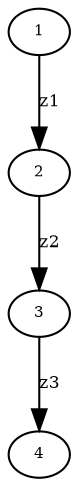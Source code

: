 digraph D1_Z {
"Delta Zv4" [label="4",fontsize=7,width=.01,height=.01];
"Delta Zv3" [label="3",fontsize=7,width=.01,height=.01];
"Delta Zv3" -> "Delta Zv4" [label="z3",fontsize=8];
"Delta Zv2" [label="2",fontsize=7,width=.01,height=.01];
"Delta Zv2" -> "Delta Zv3" [label="z2",fontsize=8];
"Delta Zv1" [label="1",fontsize=7,width=.01,height=.01];
"Delta Zv1" -> "Delta Zv2" [label="z1",fontsize=8];}